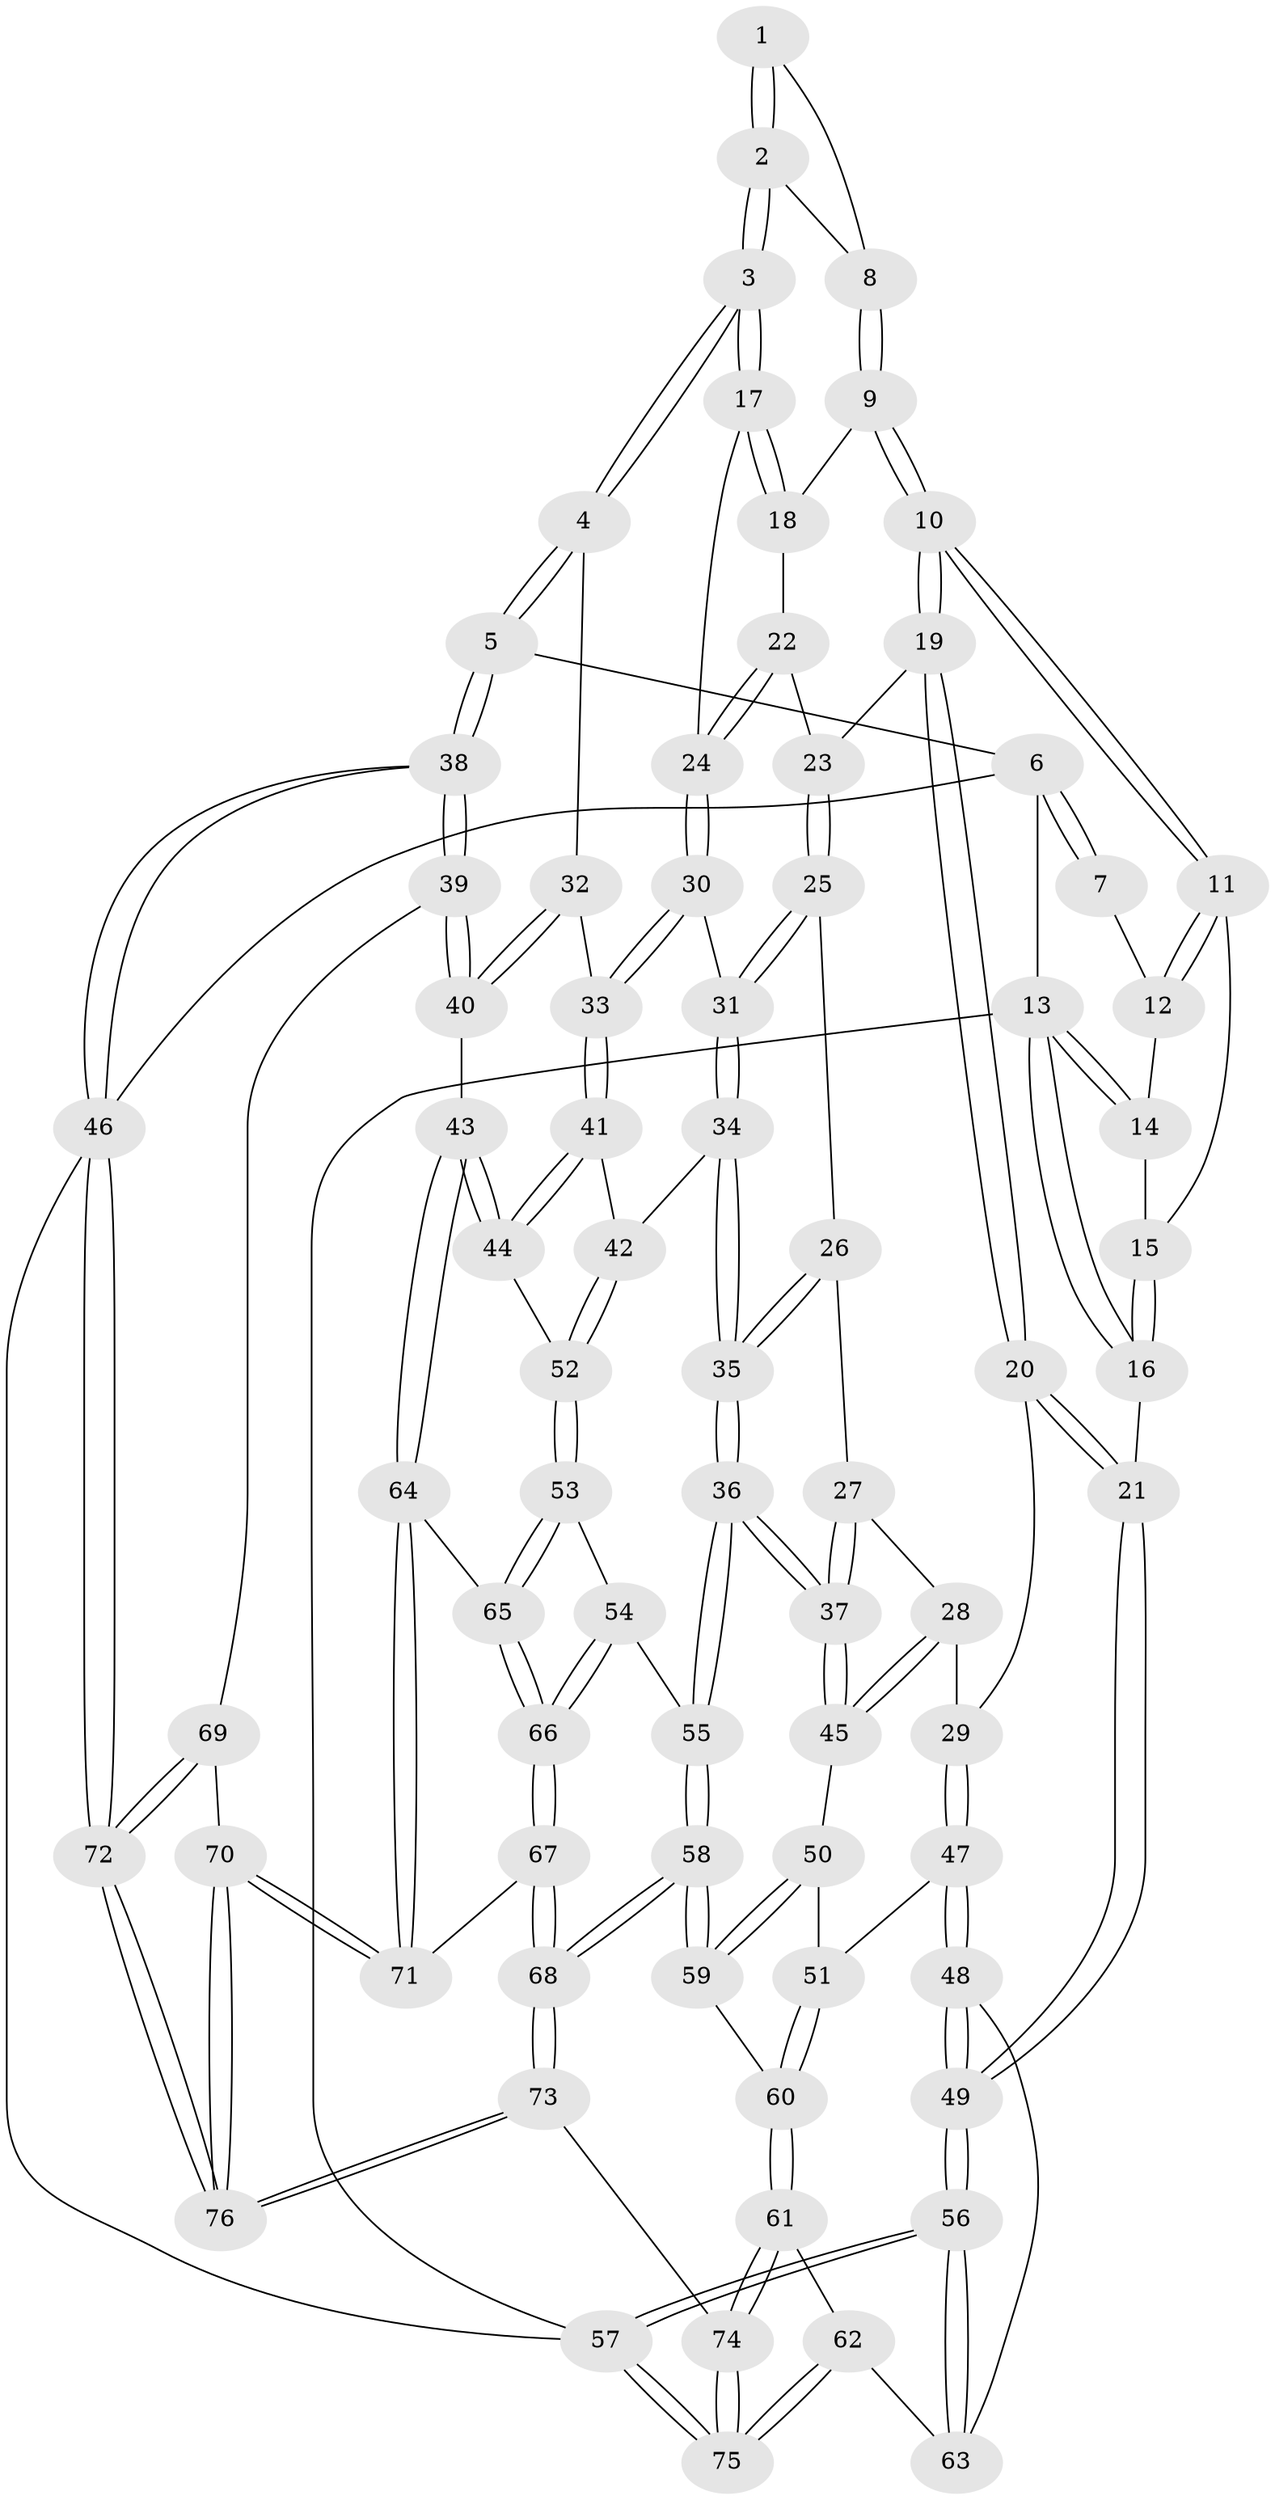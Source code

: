 // Generated by graph-tools (version 1.1) at 2025/27/03/09/25 03:27:11]
// undirected, 76 vertices, 187 edges
graph export_dot {
graph [start="1"]
  node [color=gray90,style=filled];
  1 [pos="+0.5957330149277964+0"];
  2 [pos="+0.8096199588810721+0.13188111063936794"];
  3 [pos="+1+0.19777336843929982"];
  4 [pos="+1+0.16936551908520456"];
  5 [pos="+1+0.16541282667666704"];
  6 [pos="+1+0"];
  7 [pos="+0.5588699383038829+0"];
  8 [pos="+0.5943113518491927+0.14016508395830024"];
  9 [pos="+0.5456561887432688+0.21029870989840166"];
  10 [pos="+0.3817987057213383+0.21089484896716676"];
  11 [pos="+0.3516645945044535+0.12529534428023587"];
  12 [pos="+0.3487895459746+0"];
  13 [pos="+0+0"];
  14 [pos="+0+0"];
  15 [pos="+0.17964317824160322+0.14147119066891517"];
  16 [pos="+0+0.34401749497214945"];
  17 [pos="+0.7294208574867357+0.3630473286563833"];
  18 [pos="+0.5971767172595105+0.26483822061618867"];
  19 [pos="+0.37959301067635004+0.2158891494494195"];
  20 [pos="+0.029230286752187314+0.43534193028037804"];
  21 [pos="+0+0.4094446478768819"];
  22 [pos="+0.47514398524654694+0.4299903651752703"];
  23 [pos="+0.43713289177550385+0.43895297377474096"];
  24 [pos="+0.6995180594792001+0.41991176501131544"];
  25 [pos="+0.41815953100730424+0.4838022693688839"];
  26 [pos="+0.41814128320171007+0.48382054552546533"];
  27 [pos="+0.38563120902569775+0.5114706562781017"];
  28 [pos="+0.31761501786975144+0.5401090837468209"];
  29 [pos="+0.1810011891948859+0.5463587937476279"];
  30 [pos="+0.6942605998530323+0.49810669278587183"];
  31 [pos="+0.6108914664921321+0.5751745164988864"];
  32 [pos="+0.8920966076073427+0.5556115948581996"];
  33 [pos="+0.7696552883623112+0.5833212255969966"];
  34 [pos="+0.5924668766749985+0.6377900758236874"];
  35 [pos="+0.5605885666950126+0.6664222464061851"];
  36 [pos="+0.5238869415588394+0.7081025857249524"];
  37 [pos="+0.5135894026648041+0.7044573150946799"];
  38 [pos="+1+0.7835638883779803"];
  39 [pos="+0.9929544351591358+0.7715827681070748"];
  40 [pos="+0.9369917612693907+0.7592662900537918"];
  41 [pos="+0.7745752576085161+0.6367135453062492"];
  42 [pos="+0.6883694059397133+0.6963251898703374"];
  43 [pos="+0.9176202695951856+0.7609531671246575"];
  44 [pos="+0.8456391621638927+0.7228646573225721"];
  45 [pos="+0.3982035910253643+0.7110915986550593"];
  46 [pos="+1+1"];
  47 [pos="+0.20017369301223314+0.6889307664144602"];
  48 [pos="+0.16418856085403039+0.8097485274475084"];
  49 [pos="+0+0.7223030107926147"];
  50 [pos="+0.39326377295058085+0.7168978440865337"];
  51 [pos="+0.2892141004163671+0.7287296870673251"];
  52 [pos="+0.6944852679959631+0.7740653039462125"];
  53 [pos="+0.692137041806414+0.7788088732980056"];
  54 [pos="+0.5539039324242299+0.7821777347597048"];
  55 [pos="+0.5411421231804892+0.7793104620353039"];
  56 [pos="+0+1"];
  57 [pos="+0+1"];
  58 [pos="+0.49864167663297637+0.856075804501142"];
  59 [pos="+0.3708932908894308+0.8498426604778623"];
  60 [pos="+0.35788216822441504+0.8562536917624248"];
  61 [pos="+0.3174548239266951+0.8944535279014166"];
  62 [pos="+0.226750759633036+0.8741198076973052"];
  63 [pos="+0.16449623025021023+0.8111383288660375"];
  64 [pos="+0.8220732112373654+0.8531161542161126"];
  65 [pos="+0.7085735077312365+0.8255056295246165"];
  66 [pos="+0.6719770658858236+0.9054590773325092"];
  67 [pos="+0.6687648183899771+0.9357709762546831"];
  68 [pos="+0.6063637474078452+1"];
  69 [pos="+0.9196140060574927+0.899751744314974"];
  70 [pos="+0.8212873920973449+0.9597967535128934"];
  71 [pos="+0.8198020196504782+0.86634940111851"];
  72 [pos="+0.8342804661720524+1"];
  73 [pos="+0.6098405415285545+1"];
  74 [pos="+0.4156180698008574+1"];
  75 [pos="+0+1"];
  76 [pos="+0.7785766094326311+1"];
  1 -- 2;
  1 -- 2;
  1 -- 8;
  2 -- 3;
  2 -- 3;
  2 -- 8;
  3 -- 4;
  3 -- 4;
  3 -- 17;
  3 -- 17;
  4 -- 5;
  4 -- 5;
  4 -- 32;
  5 -- 6;
  5 -- 38;
  5 -- 38;
  6 -- 7;
  6 -- 7;
  6 -- 13;
  6 -- 46;
  7 -- 12;
  8 -- 9;
  8 -- 9;
  9 -- 10;
  9 -- 10;
  9 -- 18;
  10 -- 11;
  10 -- 11;
  10 -- 19;
  10 -- 19;
  11 -- 12;
  11 -- 12;
  11 -- 15;
  12 -- 14;
  13 -- 14;
  13 -- 14;
  13 -- 16;
  13 -- 16;
  13 -- 57;
  14 -- 15;
  15 -- 16;
  15 -- 16;
  16 -- 21;
  17 -- 18;
  17 -- 18;
  17 -- 24;
  18 -- 22;
  19 -- 20;
  19 -- 20;
  19 -- 23;
  20 -- 21;
  20 -- 21;
  20 -- 29;
  21 -- 49;
  21 -- 49;
  22 -- 23;
  22 -- 24;
  22 -- 24;
  23 -- 25;
  23 -- 25;
  24 -- 30;
  24 -- 30;
  25 -- 26;
  25 -- 31;
  25 -- 31;
  26 -- 27;
  26 -- 35;
  26 -- 35;
  27 -- 28;
  27 -- 37;
  27 -- 37;
  28 -- 29;
  28 -- 45;
  28 -- 45;
  29 -- 47;
  29 -- 47;
  30 -- 31;
  30 -- 33;
  30 -- 33;
  31 -- 34;
  31 -- 34;
  32 -- 33;
  32 -- 40;
  32 -- 40;
  33 -- 41;
  33 -- 41;
  34 -- 35;
  34 -- 35;
  34 -- 42;
  35 -- 36;
  35 -- 36;
  36 -- 37;
  36 -- 37;
  36 -- 55;
  36 -- 55;
  37 -- 45;
  37 -- 45;
  38 -- 39;
  38 -- 39;
  38 -- 46;
  38 -- 46;
  39 -- 40;
  39 -- 40;
  39 -- 69;
  40 -- 43;
  41 -- 42;
  41 -- 44;
  41 -- 44;
  42 -- 52;
  42 -- 52;
  43 -- 44;
  43 -- 44;
  43 -- 64;
  43 -- 64;
  44 -- 52;
  45 -- 50;
  46 -- 72;
  46 -- 72;
  46 -- 57;
  47 -- 48;
  47 -- 48;
  47 -- 51;
  48 -- 49;
  48 -- 49;
  48 -- 63;
  49 -- 56;
  49 -- 56;
  50 -- 51;
  50 -- 59;
  50 -- 59;
  51 -- 60;
  51 -- 60;
  52 -- 53;
  52 -- 53;
  53 -- 54;
  53 -- 65;
  53 -- 65;
  54 -- 55;
  54 -- 66;
  54 -- 66;
  55 -- 58;
  55 -- 58;
  56 -- 57;
  56 -- 57;
  56 -- 63;
  56 -- 63;
  57 -- 75;
  57 -- 75;
  58 -- 59;
  58 -- 59;
  58 -- 68;
  58 -- 68;
  59 -- 60;
  60 -- 61;
  60 -- 61;
  61 -- 62;
  61 -- 74;
  61 -- 74;
  62 -- 63;
  62 -- 75;
  62 -- 75;
  64 -- 65;
  64 -- 71;
  64 -- 71;
  65 -- 66;
  65 -- 66;
  66 -- 67;
  66 -- 67;
  67 -- 68;
  67 -- 68;
  67 -- 71;
  68 -- 73;
  68 -- 73;
  69 -- 70;
  69 -- 72;
  69 -- 72;
  70 -- 71;
  70 -- 71;
  70 -- 76;
  70 -- 76;
  72 -- 76;
  72 -- 76;
  73 -- 74;
  73 -- 76;
  73 -- 76;
  74 -- 75;
  74 -- 75;
}
